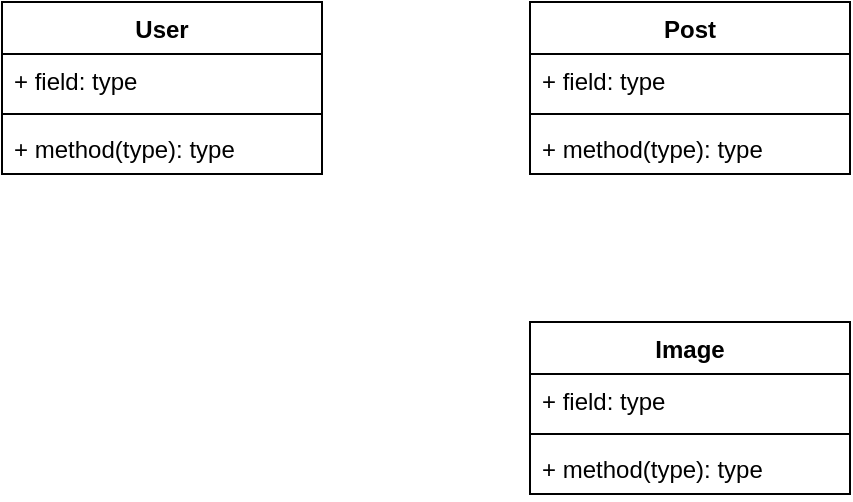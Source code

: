 <mxfile version="26.0.16">
  <diagram id="C5RBs43oDa-KdzZeNtuy" name="Page-1">
    <mxGraphModel dx="697" dy="416" grid="1" gridSize="10" guides="1" tooltips="1" connect="1" arrows="1" fold="1" page="1" pageScale="1" pageWidth="827" pageHeight="1169" math="0" shadow="0">
      <root>
        <mxCell id="WIyWlLk6GJQsqaUBKTNV-0" />
        <mxCell id="WIyWlLk6GJQsqaUBKTNV-1" parent="WIyWlLk6GJQsqaUBKTNV-0" />
        <mxCell id="jPNu0LGaVFmKD8GE5Wz6-1" value="Image" style="swimlane;fontStyle=1;align=center;verticalAlign=top;childLayout=stackLayout;horizontal=1;startSize=26;horizontalStack=0;resizeParent=1;resizeParentMax=0;resizeLast=0;collapsible=1;marginBottom=0;whiteSpace=wrap;html=1;" vertex="1" parent="WIyWlLk6GJQsqaUBKTNV-1">
          <mxGeometry x="414" y="280" width="160" height="86" as="geometry" />
        </mxCell>
        <mxCell id="jPNu0LGaVFmKD8GE5Wz6-2" value="+ field: type" style="text;strokeColor=none;fillColor=none;align=left;verticalAlign=top;spacingLeft=4;spacingRight=4;overflow=hidden;rotatable=0;points=[[0,0.5],[1,0.5]];portConstraint=eastwest;whiteSpace=wrap;html=1;" vertex="1" parent="jPNu0LGaVFmKD8GE5Wz6-1">
          <mxGeometry y="26" width="160" height="26" as="geometry" />
        </mxCell>
        <mxCell id="jPNu0LGaVFmKD8GE5Wz6-3" value="" style="line;strokeWidth=1;fillColor=none;align=left;verticalAlign=middle;spacingTop=-1;spacingLeft=3;spacingRight=3;rotatable=0;labelPosition=right;points=[];portConstraint=eastwest;strokeColor=inherit;" vertex="1" parent="jPNu0LGaVFmKD8GE5Wz6-1">
          <mxGeometry y="52" width="160" height="8" as="geometry" />
        </mxCell>
        <mxCell id="jPNu0LGaVFmKD8GE5Wz6-4" value="+ method(type): type" style="text;strokeColor=none;fillColor=none;align=left;verticalAlign=top;spacingLeft=4;spacingRight=4;overflow=hidden;rotatable=0;points=[[0,0.5],[1,0.5]];portConstraint=eastwest;whiteSpace=wrap;html=1;" vertex="1" parent="jPNu0LGaVFmKD8GE5Wz6-1">
          <mxGeometry y="60" width="160" height="26" as="geometry" />
        </mxCell>
        <mxCell id="jPNu0LGaVFmKD8GE5Wz6-5" value="&lt;div&gt;Post&lt;/div&gt;&lt;div&gt;&lt;br&gt;&lt;/div&gt;" style="swimlane;fontStyle=1;align=center;verticalAlign=top;childLayout=stackLayout;horizontal=1;startSize=26;horizontalStack=0;resizeParent=1;resizeParentMax=0;resizeLast=0;collapsible=1;marginBottom=0;whiteSpace=wrap;html=1;" vertex="1" parent="WIyWlLk6GJQsqaUBKTNV-1">
          <mxGeometry x="414" y="120" width="160" height="86" as="geometry" />
        </mxCell>
        <mxCell id="jPNu0LGaVFmKD8GE5Wz6-6" value="+ field: type" style="text;strokeColor=none;fillColor=none;align=left;verticalAlign=top;spacingLeft=4;spacingRight=4;overflow=hidden;rotatable=0;points=[[0,0.5],[1,0.5]];portConstraint=eastwest;whiteSpace=wrap;html=1;" vertex="1" parent="jPNu0LGaVFmKD8GE5Wz6-5">
          <mxGeometry y="26" width="160" height="26" as="geometry" />
        </mxCell>
        <mxCell id="jPNu0LGaVFmKD8GE5Wz6-7" value="" style="line;strokeWidth=1;fillColor=none;align=left;verticalAlign=middle;spacingTop=-1;spacingLeft=3;spacingRight=3;rotatable=0;labelPosition=right;points=[];portConstraint=eastwest;strokeColor=inherit;" vertex="1" parent="jPNu0LGaVFmKD8GE5Wz6-5">
          <mxGeometry y="52" width="160" height="8" as="geometry" />
        </mxCell>
        <mxCell id="jPNu0LGaVFmKD8GE5Wz6-8" value="+ method(type): type" style="text;strokeColor=none;fillColor=none;align=left;verticalAlign=top;spacingLeft=4;spacingRight=4;overflow=hidden;rotatable=0;points=[[0,0.5],[1,0.5]];portConstraint=eastwest;whiteSpace=wrap;html=1;" vertex="1" parent="jPNu0LGaVFmKD8GE5Wz6-5">
          <mxGeometry y="60" width="160" height="26" as="geometry" />
        </mxCell>
        <mxCell id="jPNu0LGaVFmKD8GE5Wz6-9" value="User" style="swimlane;fontStyle=1;align=center;verticalAlign=top;childLayout=stackLayout;horizontal=1;startSize=26;horizontalStack=0;resizeParent=1;resizeParentMax=0;resizeLast=0;collapsible=1;marginBottom=0;whiteSpace=wrap;html=1;" vertex="1" parent="WIyWlLk6GJQsqaUBKTNV-1">
          <mxGeometry x="150" y="120" width="160" height="86" as="geometry" />
        </mxCell>
        <mxCell id="jPNu0LGaVFmKD8GE5Wz6-10" value="+ field: type" style="text;strokeColor=none;fillColor=none;align=left;verticalAlign=top;spacingLeft=4;spacingRight=4;overflow=hidden;rotatable=0;points=[[0,0.5],[1,0.5]];portConstraint=eastwest;whiteSpace=wrap;html=1;" vertex="1" parent="jPNu0LGaVFmKD8GE5Wz6-9">
          <mxGeometry y="26" width="160" height="26" as="geometry" />
        </mxCell>
        <mxCell id="jPNu0LGaVFmKD8GE5Wz6-11" value="" style="line;strokeWidth=1;fillColor=none;align=left;verticalAlign=middle;spacingTop=-1;spacingLeft=3;spacingRight=3;rotatable=0;labelPosition=right;points=[];portConstraint=eastwest;strokeColor=inherit;" vertex="1" parent="jPNu0LGaVFmKD8GE5Wz6-9">
          <mxGeometry y="52" width="160" height="8" as="geometry" />
        </mxCell>
        <mxCell id="jPNu0LGaVFmKD8GE5Wz6-12" value="+ method(type): type" style="text;strokeColor=none;fillColor=none;align=left;verticalAlign=top;spacingLeft=4;spacingRight=4;overflow=hidden;rotatable=0;points=[[0,0.5],[1,0.5]];portConstraint=eastwest;whiteSpace=wrap;html=1;" vertex="1" parent="jPNu0LGaVFmKD8GE5Wz6-9">
          <mxGeometry y="60" width="160" height="26" as="geometry" />
        </mxCell>
      </root>
    </mxGraphModel>
  </diagram>
</mxfile>
